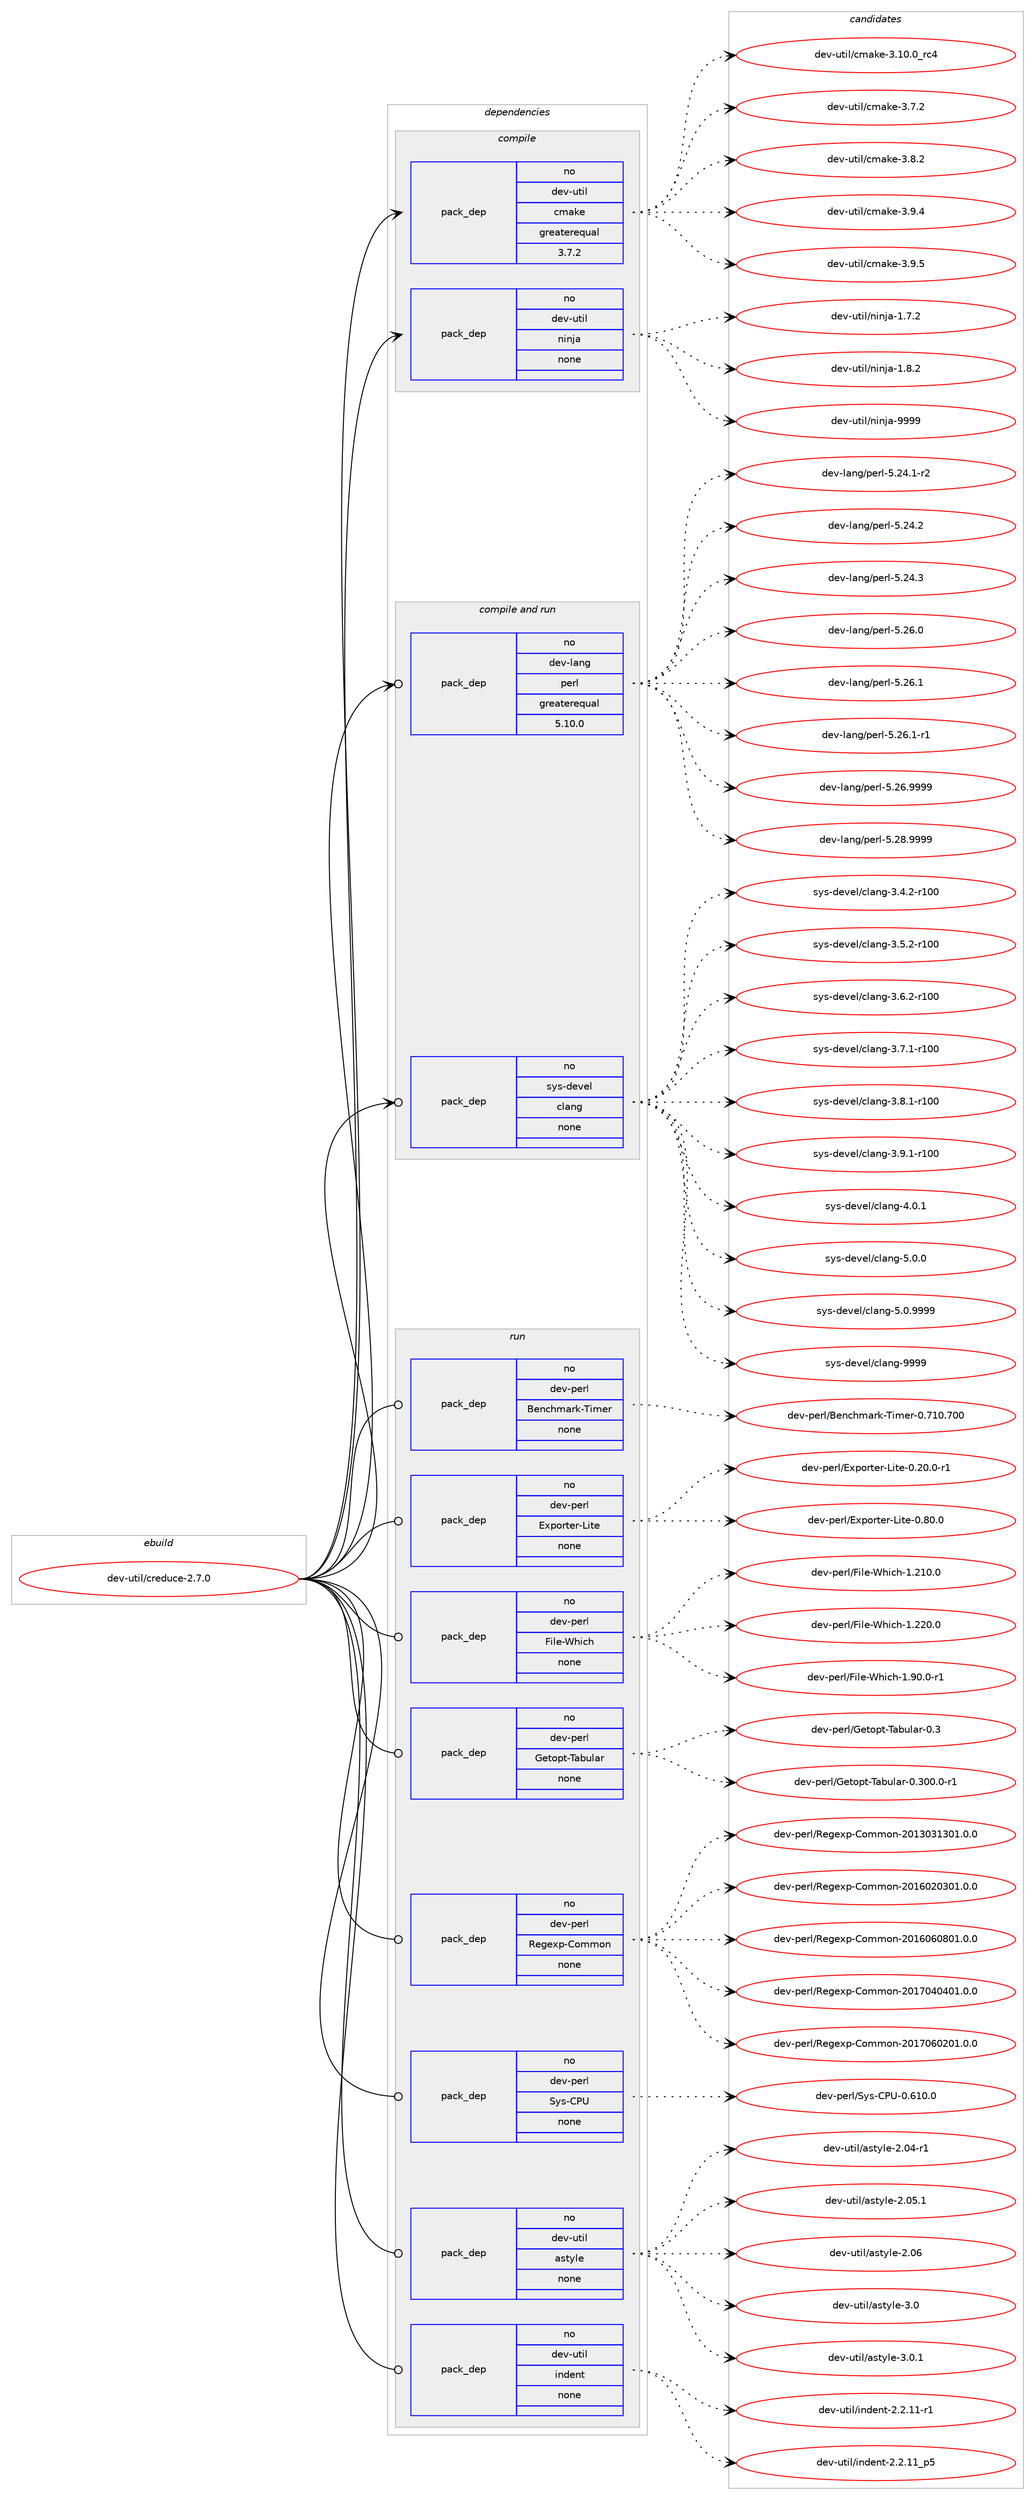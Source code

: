 digraph prolog {

# *************
# Graph options
# *************

newrank=true;
concentrate=true;
compound=true;
graph [rankdir=LR,fontname=Helvetica,fontsize=10,ranksep=1.5];#, ranksep=2.5, nodesep=0.2];
edge  [arrowhead=vee];
node  [fontname=Helvetica,fontsize=10];

# **********
# The ebuild
# **********

subgraph cluster_leftcol {
color=gray;
rank=same;
label=<<i>ebuild</i>>;
id [label="dev-util/creduce-2.7.0", color=red, width=4, href="../dev-util/creduce-2.7.0.svg"];
}

# ****************
# The dependencies
# ****************

subgraph cluster_midcol {
color=gray;
label=<<i>dependencies</i>>;
subgraph cluster_compile {
fillcolor="#eeeeee";
style=filled;
label=<<i>compile</i>>;
subgraph pack201780 {
dependency283653 [label=<<TABLE BORDER="0" CELLBORDER="1" CELLSPACING="0" CELLPADDING="4" WIDTH="220"><TR><TD ROWSPAN="6" CELLPADDING="30">pack_dep</TD></TR><TR><TD WIDTH="110">no</TD></TR><TR><TD>dev-util</TD></TR><TR><TD>cmake</TD></TR><TR><TD>greaterequal</TD></TR><TR><TD>3.7.2</TD></TR></TABLE>>, shape=none, color=blue];
}
id:e -> dependency283653:w [weight=20,style="solid",arrowhead="vee"];
subgraph pack201781 {
dependency283654 [label=<<TABLE BORDER="0" CELLBORDER="1" CELLSPACING="0" CELLPADDING="4" WIDTH="220"><TR><TD ROWSPAN="6" CELLPADDING="30">pack_dep</TD></TR><TR><TD WIDTH="110">no</TD></TR><TR><TD>dev-util</TD></TR><TR><TD>ninja</TD></TR><TR><TD>none</TD></TR><TR><TD></TD></TR></TABLE>>, shape=none, color=blue];
}
id:e -> dependency283654:w [weight=20,style="solid",arrowhead="vee"];
}
subgraph cluster_compileandrun {
fillcolor="#eeeeee";
style=filled;
label=<<i>compile and run</i>>;
subgraph pack201782 {
dependency283655 [label=<<TABLE BORDER="0" CELLBORDER="1" CELLSPACING="0" CELLPADDING="4" WIDTH="220"><TR><TD ROWSPAN="6" CELLPADDING="30">pack_dep</TD></TR><TR><TD WIDTH="110">no</TD></TR><TR><TD>dev-lang</TD></TR><TR><TD>perl</TD></TR><TR><TD>greaterequal</TD></TR><TR><TD>5.10.0</TD></TR></TABLE>>, shape=none, color=blue];
}
id:e -> dependency283655:w [weight=20,style="solid",arrowhead="odotvee"];
subgraph pack201783 {
dependency283656 [label=<<TABLE BORDER="0" CELLBORDER="1" CELLSPACING="0" CELLPADDING="4" WIDTH="220"><TR><TD ROWSPAN="6" CELLPADDING="30">pack_dep</TD></TR><TR><TD WIDTH="110">no</TD></TR><TR><TD>sys-devel</TD></TR><TR><TD>clang</TD></TR><TR><TD>none</TD></TR><TR><TD></TD></TR></TABLE>>, shape=none, color=blue];
}
id:e -> dependency283656:w [weight=20,style="solid",arrowhead="odotvee"];
}
subgraph cluster_run {
fillcolor="#eeeeee";
style=filled;
label=<<i>run</i>>;
subgraph pack201784 {
dependency283657 [label=<<TABLE BORDER="0" CELLBORDER="1" CELLSPACING="0" CELLPADDING="4" WIDTH="220"><TR><TD ROWSPAN="6" CELLPADDING="30">pack_dep</TD></TR><TR><TD WIDTH="110">no</TD></TR><TR><TD>dev-perl</TD></TR><TR><TD>Benchmark-Timer</TD></TR><TR><TD>none</TD></TR><TR><TD></TD></TR></TABLE>>, shape=none, color=blue];
}
id:e -> dependency283657:w [weight=20,style="solid",arrowhead="odot"];
subgraph pack201785 {
dependency283658 [label=<<TABLE BORDER="0" CELLBORDER="1" CELLSPACING="0" CELLPADDING="4" WIDTH="220"><TR><TD ROWSPAN="6" CELLPADDING="30">pack_dep</TD></TR><TR><TD WIDTH="110">no</TD></TR><TR><TD>dev-perl</TD></TR><TR><TD>Exporter-Lite</TD></TR><TR><TD>none</TD></TR><TR><TD></TD></TR></TABLE>>, shape=none, color=blue];
}
id:e -> dependency283658:w [weight=20,style="solid",arrowhead="odot"];
subgraph pack201786 {
dependency283659 [label=<<TABLE BORDER="0" CELLBORDER="1" CELLSPACING="0" CELLPADDING="4" WIDTH="220"><TR><TD ROWSPAN="6" CELLPADDING="30">pack_dep</TD></TR><TR><TD WIDTH="110">no</TD></TR><TR><TD>dev-perl</TD></TR><TR><TD>File-Which</TD></TR><TR><TD>none</TD></TR><TR><TD></TD></TR></TABLE>>, shape=none, color=blue];
}
id:e -> dependency283659:w [weight=20,style="solid",arrowhead="odot"];
subgraph pack201787 {
dependency283660 [label=<<TABLE BORDER="0" CELLBORDER="1" CELLSPACING="0" CELLPADDING="4" WIDTH="220"><TR><TD ROWSPAN="6" CELLPADDING="30">pack_dep</TD></TR><TR><TD WIDTH="110">no</TD></TR><TR><TD>dev-perl</TD></TR><TR><TD>Getopt-Tabular</TD></TR><TR><TD>none</TD></TR><TR><TD></TD></TR></TABLE>>, shape=none, color=blue];
}
id:e -> dependency283660:w [weight=20,style="solid",arrowhead="odot"];
subgraph pack201788 {
dependency283661 [label=<<TABLE BORDER="0" CELLBORDER="1" CELLSPACING="0" CELLPADDING="4" WIDTH="220"><TR><TD ROWSPAN="6" CELLPADDING="30">pack_dep</TD></TR><TR><TD WIDTH="110">no</TD></TR><TR><TD>dev-perl</TD></TR><TR><TD>Regexp-Common</TD></TR><TR><TD>none</TD></TR><TR><TD></TD></TR></TABLE>>, shape=none, color=blue];
}
id:e -> dependency283661:w [weight=20,style="solid",arrowhead="odot"];
subgraph pack201789 {
dependency283662 [label=<<TABLE BORDER="0" CELLBORDER="1" CELLSPACING="0" CELLPADDING="4" WIDTH="220"><TR><TD ROWSPAN="6" CELLPADDING="30">pack_dep</TD></TR><TR><TD WIDTH="110">no</TD></TR><TR><TD>dev-perl</TD></TR><TR><TD>Sys-CPU</TD></TR><TR><TD>none</TD></TR><TR><TD></TD></TR></TABLE>>, shape=none, color=blue];
}
id:e -> dependency283662:w [weight=20,style="solid",arrowhead="odot"];
subgraph pack201790 {
dependency283663 [label=<<TABLE BORDER="0" CELLBORDER="1" CELLSPACING="0" CELLPADDING="4" WIDTH="220"><TR><TD ROWSPAN="6" CELLPADDING="30">pack_dep</TD></TR><TR><TD WIDTH="110">no</TD></TR><TR><TD>dev-util</TD></TR><TR><TD>astyle</TD></TR><TR><TD>none</TD></TR><TR><TD></TD></TR></TABLE>>, shape=none, color=blue];
}
id:e -> dependency283663:w [weight=20,style="solid",arrowhead="odot"];
subgraph pack201791 {
dependency283664 [label=<<TABLE BORDER="0" CELLBORDER="1" CELLSPACING="0" CELLPADDING="4" WIDTH="220"><TR><TD ROWSPAN="6" CELLPADDING="30">pack_dep</TD></TR><TR><TD WIDTH="110">no</TD></TR><TR><TD>dev-util</TD></TR><TR><TD>indent</TD></TR><TR><TD>none</TD></TR><TR><TD></TD></TR></TABLE>>, shape=none, color=blue];
}
id:e -> dependency283664:w [weight=20,style="solid",arrowhead="odot"];
}
}

# **************
# The candidates
# **************

subgraph cluster_choices {
rank=same;
color=gray;
label=<<i>candidates</i>>;

subgraph choice201780 {
color=black;
nodesep=1;
choice1001011184511711610510847991099710710145514649484648951149952 [label="dev-util/cmake-3.10.0_rc4", color=red, width=4,href="../dev-util/cmake-3.10.0_rc4.svg"];
choice10010111845117116105108479910997107101455146554650 [label="dev-util/cmake-3.7.2", color=red, width=4,href="../dev-util/cmake-3.7.2.svg"];
choice10010111845117116105108479910997107101455146564650 [label="dev-util/cmake-3.8.2", color=red, width=4,href="../dev-util/cmake-3.8.2.svg"];
choice10010111845117116105108479910997107101455146574652 [label="dev-util/cmake-3.9.4", color=red, width=4,href="../dev-util/cmake-3.9.4.svg"];
choice10010111845117116105108479910997107101455146574653 [label="dev-util/cmake-3.9.5", color=red, width=4,href="../dev-util/cmake-3.9.5.svg"];
dependency283653:e -> choice1001011184511711610510847991099710710145514649484648951149952:w [style=dotted,weight="100"];
dependency283653:e -> choice10010111845117116105108479910997107101455146554650:w [style=dotted,weight="100"];
dependency283653:e -> choice10010111845117116105108479910997107101455146564650:w [style=dotted,weight="100"];
dependency283653:e -> choice10010111845117116105108479910997107101455146574652:w [style=dotted,weight="100"];
dependency283653:e -> choice10010111845117116105108479910997107101455146574653:w [style=dotted,weight="100"];
}
subgraph choice201781 {
color=black;
nodesep=1;
choice100101118451171161051084711010511010697454946554650 [label="dev-util/ninja-1.7.2", color=red, width=4,href="../dev-util/ninja-1.7.2.svg"];
choice100101118451171161051084711010511010697454946564650 [label="dev-util/ninja-1.8.2", color=red, width=4,href="../dev-util/ninja-1.8.2.svg"];
choice1001011184511711610510847110105110106974557575757 [label="dev-util/ninja-9999", color=red, width=4,href="../dev-util/ninja-9999.svg"];
dependency283654:e -> choice100101118451171161051084711010511010697454946554650:w [style=dotted,weight="100"];
dependency283654:e -> choice100101118451171161051084711010511010697454946564650:w [style=dotted,weight="100"];
dependency283654:e -> choice1001011184511711610510847110105110106974557575757:w [style=dotted,weight="100"];
}
subgraph choice201782 {
color=black;
nodesep=1;
choice100101118451089711010347112101114108455346505246494511450 [label="dev-lang/perl-5.24.1-r2", color=red, width=4,href="../dev-lang/perl-5.24.1-r2.svg"];
choice10010111845108971101034711210111410845534650524650 [label="dev-lang/perl-5.24.2", color=red, width=4,href="../dev-lang/perl-5.24.2.svg"];
choice10010111845108971101034711210111410845534650524651 [label="dev-lang/perl-5.24.3", color=red, width=4,href="../dev-lang/perl-5.24.3.svg"];
choice10010111845108971101034711210111410845534650544648 [label="dev-lang/perl-5.26.0", color=red, width=4,href="../dev-lang/perl-5.26.0.svg"];
choice10010111845108971101034711210111410845534650544649 [label="dev-lang/perl-5.26.1", color=red, width=4,href="../dev-lang/perl-5.26.1.svg"];
choice100101118451089711010347112101114108455346505446494511449 [label="dev-lang/perl-5.26.1-r1", color=red, width=4,href="../dev-lang/perl-5.26.1-r1.svg"];
choice10010111845108971101034711210111410845534650544657575757 [label="dev-lang/perl-5.26.9999", color=red, width=4,href="../dev-lang/perl-5.26.9999.svg"];
choice10010111845108971101034711210111410845534650564657575757 [label="dev-lang/perl-5.28.9999", color=red, width=4,href="../dev-lang/perl-5.28.9999.svg"];
dependency283655:e -> choice100101118451089711010347112101114108455346505246494511450:w [style=dotted,weight="100"];
dependency283655:e -> choice10010111845108971101034711210111410845534650524650:w [style=dotted,weight="100"];
dependency283655:e -> choice10010111845108971101034711210111410845534650524651:w [style=dotted,weight="100"];
dependency283655:e -> choice10010111845108971101034711210111410845534650544648:w [style=dotted,weight="100"];
dependency283655:e -> choice10010111845108971101034711210111410845534650544649:w [style=dotted,weight="100"];
dependency283655:e -> choice100101118451089711010347112101114108455346505446494511449:w [style=dotted,weight="100"];
dependency283655:e -> choice10010111845108971101034711210111410845534650544657575757:w [style=dotted,weight="100"];
dependency283655:e -> choice10010111845108971101034711210111410845534650564657575757:w [style=dotted,weight="100"];
}
subgraph choice201783 {
color=black;
nodesep=1;
choice1151211154510010111810110847991089711010345514652465045114494848 [label="sys-devel/clang-3.4.2-r100", color=red, width=4,href="../sys-devel/clang-3.4.2-r100.svg"];
choice1151211154510010111810110847991089711010345514653465045114494848 [label="sys-devel/clang-3.5.2-r100", color=red, width=4,href="../sys-devel/clang-3.5.2-r100.svg"];
choice1151211154510010111810110847991089711010345514654465045114494848 [label="sys-devel/clang-3.6.2-r100", color=red, width=4,href="../sys-devel/clang-3.6.2-r100.svg"];
choice1151211154510010111810110847991089711010345514655464945114494848 [label="sys-devel/clang-3.7.1-r100", color=red, width=4,href="../sys-devel/clang-3.7.1-r100.svg"];
choice1151211154510010111810110847991089711010345514656464945114494848 [label="sys-devel/clang-3.8.1-r100", color=red, width=4,href="../sys-devel/clang-3.8.1-r100.svg"];
choice1151211154510010111810110847991089711010345514657464945114494848 [label="sys-devel/clang-3.9.1-r100", color=red, width=4,href="../sys-devel/clang-3.9.1-r100.svg"];
choice11512111545100101118101108479910897110103455246484649 [label="sys-devel/clang-4.0.1", color=red, width=4,href="../sys-devel/clang-4.0.1.svg"];
choice11512111545100101118101108479910897110103455346484648 [label="sys-devel/clang-5.0.0", color=red, width=4,href="../sys-devel/clang-5.0.0.svg"];
choice11512111545100101118101108479910897110103455346484657575757 [label="sys-devel/clang-5.0.9999", color=red, width=4,href="../sys-devel/clang-5.0.9999.svg"];
choice115121115451001011181011084799108971101034557575757 [label="sys-devel/clang-9999", color=red, width=4,href="../sys-devel/clang-9999.svg"];
dependency283656:e -> choice1151211154510010111810110847991089711010345514652465045114494848:w [style=dotted,weight="100"];
dependency283656:e -> choice1151211154510010111810110847991089711010345514653465045114494848:w [style=dotted,weight="100"];
dependency283656:e -> choice1151211154510010111810110847991089711010345514654465045114494848:w [style=dotted,weight="100"];
dependency283656:e -> choice1151211154510010111810110847991089711010345514655464945114494848:w [style=dotted,weight="100"];
dependency283656:e -> choice1151211154510010111810110847991089711010345514656464945114494848:w [style=dotted,weight="100"];
dependency283656:e -> choice1151211154510010111810110847991089711010345514657464945114494848:w [style=dotted,weight="100"];
dependency283656:e -> choice11512111545100101118101108479910897110103455246484649:w [style=dotted,weight="100"];
dependency283656:e -> choice11512111545100101118101108479910897110103455346484648:w [style=dotted,weight="100"];
dependency283656:e -> choice11512111545100101118101108479910897110103455346484657575757:w [style=dotted,weight="100"];
dependency283656:e -> choice115121115451001011181011084799108971101034557575757:w [style=dotted,weight="100"];
}
subgraph choice201784 {
color=black;
nodesep=1;
choice1001011184511210111410847661011109910410997114107458410510910111445484655494846554848 [label="dev-perl/Benchmark-Timer-0.710.700", color=red, width=4,href="../dev-perl/Benchmark-Timer-0.710.700.svg"];
dependency283657:e -> choice1001011184511210111410847661011109910410997114107458410510910111445484655494846554848:w [style=dotted,weight="100"];
}
subgraph choice201785 {
color=black;
nodesep=1;
choice1001011184511210111410847691201121111141161011144576105116101454846504846484511449 [label="dev-perl/Exporter-Lite-0.20.0-r1", color=red, width=4,href="../dev-perl/Exporter-Lite-0.20.0-r1.svg"];
choice100101118451121011141084769120112111114116101114457610511610145484656484648 [label="dev-perl/Exporter-Lite-0.80.0", color=red, width=4,href="../dev-perl/Exporter-Lite-0.80.0.svg"];
dependency283658:e -> choice1001011184511210111410847691201121111141161011144576105116101454846504846484511449:w [style=dotted,weight="100"];
dependency283658:e -> choice100101118451121011141084769120112111114116101114457610511610145484656484648:w [style=dotted,weight="100"];
}
subgraph choice201786 {
color=black;
nodesep=1;
choice1001011184511210111410847701051081014587104105991044549465049484648 [label="dev-perl/File-Which-1.210.0", color=red, width=4,href="../dev-perl/File-Which-1.210.0.svg"];
choice1001011184511210111410847701051081014587104105991044549465050484648 [label="dev-perl/File-Which-1.220.0", color=red, width=4,href="../dev-perl/File-Which-1.220.0.svg"];
choice100101118451121011141084770105108101458710410599104454946574846484511449 [label="dev-perl/File-Which-1.90.0-r1", color=red, width=4,href="../dev-perl/File-Which-1.90.0-r1.svg"];
dependency283659:e -> choice1001011184511210111410847701051081014587104105991044549465049484648:w [style=dotted,weight="100"];
dependency283659:e -> choice1001011184511210111410847701051081014587104105991044549465050484648:w [style=dotted,weight="100"];
dependency283659:e -> choice100101118451121011141084770105108101458710410599104454946574846484511449:w [style=dotted,weight="100"];
}
subgraph choice201787 {
color=black;
nodesep=1;
choice100101118451121011141084771101116111112116458497981171089711445484651 [label="dev-perl/Getopt-Tabular-0.3", color=red, width=4,href="../dev-perl/Getopt-Tabular-0.3.svg"];
choice100101118451121011141084771101116111112116458497981171089711445484651484846484511449 [label="dev-perl/Getopt-Tabular-0.300.0-r1", color=red, width=4,href="../dev-perl/Getopt-Tabular-0.300.0-r1.svg"];
dependency283660:e -> choice100101118451121011141084771101116111112116458497981171089711445484651:w [style=dotted,weight="100"];
dependency283660:e -> choice100101118451121011141084771101116111112116458497981171089711445484651484846484511449:w [style=dotted,weight="100"];
}
subgraph choice201788 {
color=black;
nodesep=1;
choice1001011184511210111410847821011031011201124567111109109111110455048495148514951484946484648 [label="dev-perl/Regexp-Common-2013031301.0.0", color=red, width=4,href="../dev-perl/Regexp-Common-2013031301.0.0.svg"];
choice1001011184511210111410847821011031011201124567111109109111110455048495448504851484946484648 [label="dev-perl/Regexp-Common-2016020301.0.0", color=red, width=4,href="../dev-perl/Regexp-Common-2016020301.0.0.svg"];
choice1001011184511210111410847821011031011201124567111109109111110455048495448544856484946484648 [label="dev-perl/Regexp-Common-2016060801.0.0", color=red, width=4,href="../dev-perl/Regexp-Common-2016060801.0.0.svg"];
choice1001011184511210111410847821011031011201124567111109109111110455048495548524852484946484648 [label="dev-perl/Regexp-Common-2017040401.0.0", color=red, width=4,href="../dev-perl/Regexp-Common-2017040401.0.0.svg"];
choice1001011184511210111410847821011031011201124567111109109111110455048495548544850484946484648 [label="dev-perl/Regexp-Common-2017060201.0.0", color=red, width=4,href="../dev-perl/Regexp-Common-2017060201.0.0.svg"];
dependency283661:e -> choice1001011184511210111410847821011031011201124567111109109111110455048495148514951484946484648:w [style=dotted,weight="100"];
dependency283661:e -> choice1001011184511210111410847821011031011201124567111109109111110455048495448504851484946484648:w [style=dotted,weight="100"];
dependency283661:e -> choice1001011184511210111410847821011031011201124567111109109111110455048495448544856484946484648:w [style=dotted,weight="100"];
dependency283661:e -> choice1001011184511210111410847821011031011201124567111109109111110455048495548524852484946484648:w [style=dotted,weight="100"];
dependency283661:e -> choice1001011184511210111410847821011031011201124567111109109111110455048495548544850484946484648:w [style=dotted,weight="100"];
}
subgraph choice201789 {
color=black;
nodesep=1;
choice100101118451121011141084783121115456780854548465449484648 [label="dev-perl/Sys-CPU-0.610.0", color=red, width=4,href="../dev-perl/Sys-CPU-0.610.0.svg"];
dependency283662:e -> choice100101118451121011141084783121115456780854548465449484648:w [style=dotted,weight="100"];
}
subgraph choice201790 {
color=black;
nodesep=1;
choice10010111845117116105108479711511612110810145504648524511449 [label="dev-util/astyle-2.04-r1", color=red, width=4,href="../dev-util/astyle-2.04-r1.svg"];
choice10010111845117116105108479711511612110810145504648534649 [label="dev-util/astyle-2.05.1", color=red, width=4,href="../dev-util/astyle-2.05.1.svg"];
choice1001011184511711610510847971151161211081014550464854 [label="dev-util/astyle-2.06", color=red, width=4,href="../dev-util/astyle-2.06.svg"];
choice10010111845117116105108479711511612110810145514648 [label="dev-util/astyle-3.0", color=red, width=4,href="../dev-util/astyle-3.0.svg"];
choice100101118451171161051084797115116121108101455146484649 [label="dev-util/astyle-3.0.1", color=red, width=4,href="../dev-util/astyle-3.0.1.svg"];
dependency283663:e -> choice10010111845117116105108479711511612110810145504648524511449:w [style=dotted,weight="100"];
dependency283663:e -> choice10010111845117116105108479711511612110810145504648534649:w [style=dotted,weight="100"];
dependency283663:e -> choice1001011184511711610510847971151161211081014550464854:w [style=dotted,weight="100"];
dependency283663:e -> choice10010111845117116105108479711511612110810145514648:w [style=dotted,weight="100"];
dependency283663:e -> choice100101118451171161051084797115116121108101455146484649:w [style=dotted,weight="100"];
}
subgraph choice201791 {
color=black;
nodesep=1;
choice1001011184511711610510847105110100101110116455046504649494511449 [label="dev-util/indent-2.2.11-r1", color=red, width=4,href="../dev-util/indent-2.2.11-r1.svg"];
choice1001011184511711610510847105110100101110116455046504649499511253 [label="dev-util/indent-2.2.11_p5", color=red, width=4,href="../dev-util/indent-2.2.11_p5.svg"];
dependency283664:e -> choice1001011184511711610510847105110100101110116455046504649494511449:w [style=dotted,weight="100"];
dependency283664:e -> choice1001011184511711610510847105110100101110116455046504649499511253:w [style=dotted,weight="100"];
}
}

}
